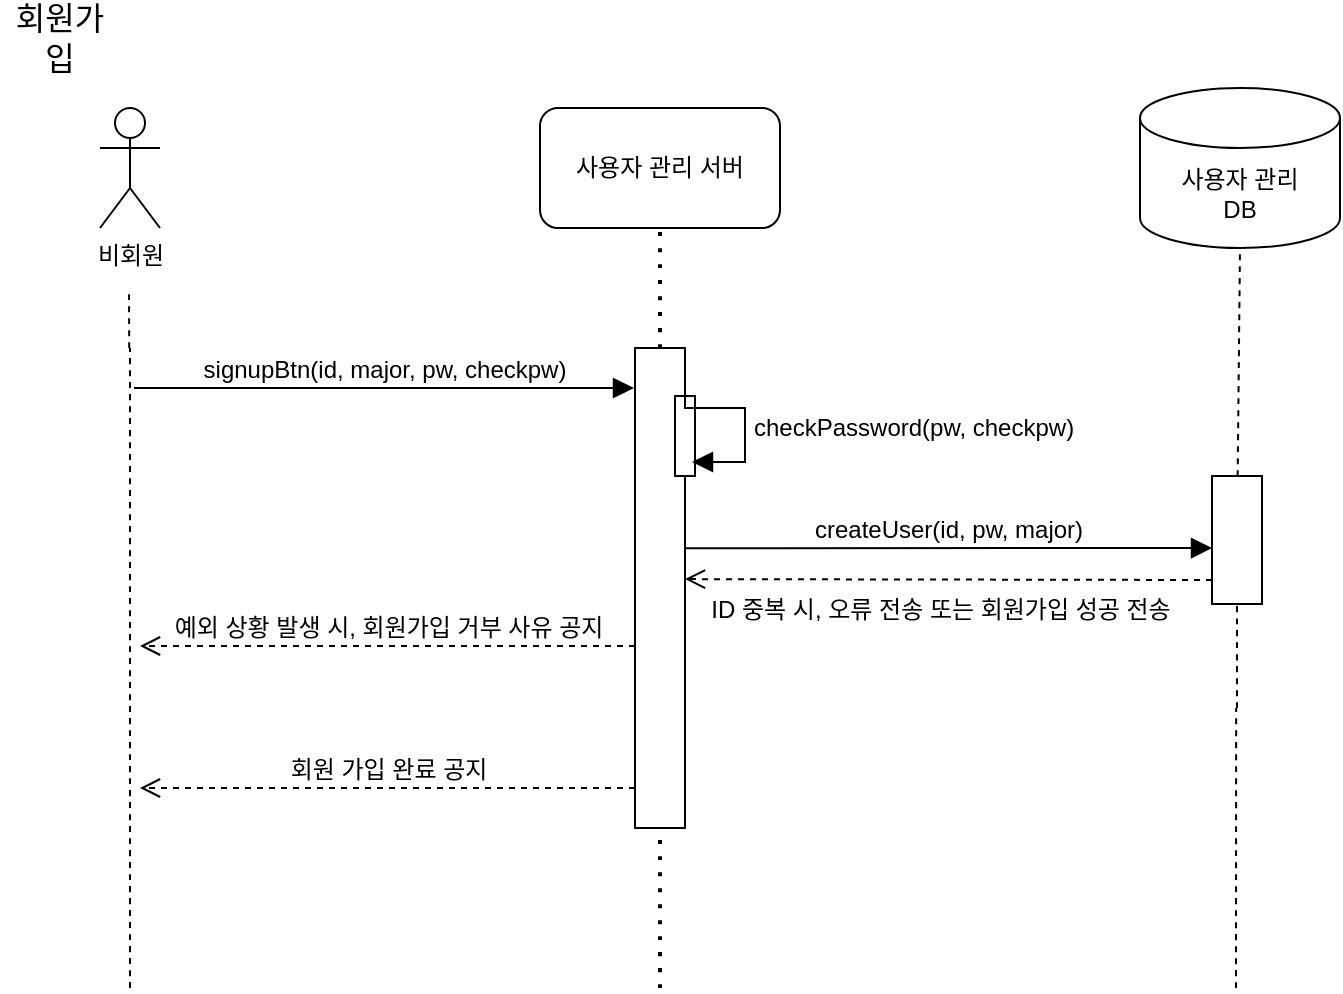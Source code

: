 <mxfile version="24.3.1" type="github" pages="7">
  <diagram name="회원가입" id="2YBvvXClWsGukQMizWep">
    <mxGraphModel dx="611" dy="781" grid="1" gridSize="10" guides="1" tooltips="1" connect="1" arrows="1" fold="1" page="1" pageScale="1" pageWidth="850" pageHeight="1100" math="0" shadow="0">
      <root>
        <mxCell id="0" />
        <mxCell id="1" parent="0" />
        <mxCell id="lmq6LwTFipSiw43jhtWt-1" value="비회원" style="shape=umlActor;verticalLabelPosition=bottom;verticalAlign=top;html=1;outlineConnect=0;" parent="1" vertex="1">
          <mxGeometry x="100" y="80" width="30" height="60" as="geometry" />
        </mxCell>
        <mxCell id="lmq6LwTFipSiw43jhtWt-6" value="" style="endArrow=none;dashed=1;html=1;rounded=0;fontSize=12;startSize=8;endSize=8;curved=1;" parent="1" edge="1">
          <mxGeometry width="50" height="50" relative="1" as="geometry">
            <mxPoint x="114.6" y="200" as="sourcePoint" />
            <mxPoint x="114.5" y="170" as="targetPoint" />
          </mxGeometry>
        </mxCell>
        <mxCell id="lmq6LwTFipSiw43jhtWt-7" value="회원가입" style="text;html=1;align=center;verticalAlign=middle;whiteSpace=wrap;rounded=0;fontSize=16;" parent="1" vertex="1">
          <mxGeometry x="50" y="30" width="60" height="30" as="geometry" />
        </mxCell>
        <mxCell id="lmq6LwTFipSiw43jhtWt-12" value="사용자 관리 서버" style="rounded=1;whiteSpace=wrap;html=1;" parent="1" vertex="1">
          <mxGeometry x="320" y="80" width="120" height="60" as="geometry" />
        </mxCell>
        <mxCell id="lmq6LwTFipSiw43jhtWt-13" value="사용자 관리&lt;div&gt;DB&lt;/div&gt;" style="shape=cylinder3;whiteSpace=wrap;html=1;boundedLbl=1;backgroundOutline=1;size=15;" parent="1" vertex="1">
          <mxGeometry x="620" y="70" width="100" height="80" as="geometry" />
        </mxCell>
        <mxCell id="lmq6LwTFipSiw43jhtWt-14" value="" style="endArrow=none;dashed=1;html=1;dashPattern=1 3;strokeWidth=2;rounded=0;fontSize=12;startSize=8;endSize=8;curved=1;entryX=0.5;entryY=1;entryDx=0;entryDy=0;" parent="1" target="lmq6LwTFipSiw43jhtWt-12" edge="1">
          <mxGeometry width="50" height="50" relative="1" as="geometry">
            <mxPoint x="380" y="520" as="sourcePoint" />
            <mxPoint x="360" y="330" as="targetPoint" />
          </mxGeometry>
        </mxCell>
        <mxCell id="lmq6LwTFipSiw43jhtWt-15" value="" style="endArrow=none;dashed=1;html=1;rounded=0;fontSize=12;startSize=8;endSize=8;curved=1;entryX=0.5;entryY=1;entryDx=0;entryDy=0;entryPerimeter=0;" parent="1" source="lmq6LwTFipSiw43jhtWt-20" target="lmq6LwTFipSiw43jhtWt-13" edge="1">
          <mxGeometry width="50" height="50" relative="1" as="geometry">
            <mxPoint x="670" y="730" as="sourcePoint" />
            <mxPoint x="400" y="410" as="targetPoint" />
          </mxGeometry>
        </mxCell>
        <mxCell id="lmq6LwTFipSiw43jhtWt-18" value="" style="rounded=0;whiteSpace=wrap;html=1;" parent="1" vertex="1">
          <mxGeometry x="367.5" y="200" width="25" height="240" as="geometry" />
        </mxCell>
        <mxCell id="lmq6LwTFipSiw43jhtWt-16" value="signupBtn(id, major, pw, checkpw)" style="html=1;verticalAlign=bottom;endArrow=block;curved=0;rounded=0;fontSize=12;startSize=8;endSize=8;" parent="1" edge="1">
          <mxGeometry width="80" relative="1" as="geometry">
            <mxPoint x="117" y="220" as="sourcePoint" />
            <mxPoint x="367" y="220" as="targetPoint" />
          </mxGeometry>
        </mxCell>
        <mxCell id="lmq6LwTFipSiw43jhtWt-19" value="createUser(id, pw, major)" style="html=1;verticalAlign=bottom;endArrow=block;curved=0;rounded=0;fontSize=12;startSize=8;endSize=8;entryX=0;entryY=0.25;entryDx=0;entryDy=0;exitX=1.013;exitY=0.134;exitDx=0;exitDy=0;exitPerimeter=0;" parent="1" edge="1">
          <mxGeometry x="-0.001" width="80" relative="1" as="geometry">
            <mxPoint x="392.825" y="300.16" as="sourcePoint" />
            <mxPoint x="656" y="300" as="targetPoint" />
            <mxPoint as="offset" />
          </mxGeometry>
        </mxCell>
        <mxCell id="lmq6LwTFipSiw43jhtWt-21" value="" style="endArrow=none;dashed=1;html=1;rounded=0;fontSize=12;startSize=8;endSize=8;curved=1;entryX=0.5;entryY=1;entryDx=0;entryDy=0;entryPerimeter=0;" parent="1" target="lmq6LwTFipSiw43jhtWt-20" edge="1">
          <mxGeometry width="50" height="50" relative="1" as="geometry">
            <mxPoint x="668.5" y="380.0" as="sourcePoint" />
            <mxPoint x="670" y="150" as="targetPoint" />
          </mxGeometry>
        </mxCell>
        <mxCell id="lmq6LwTFipSiw43jhtWt-20" value="" style="rounded=0;whiteSpace=wrap;html=1;" parent="1" vertex="1">
          <mxGeometry x="656" y="264" width="25" height="64" as="geometry" />
        </mxCell>
        <mxCell id="lmq6LwTFipSiw43jhtWt-24" value="" style="endArrow=none;dashed=1;html=1;rounded=0;fontSize=12;startSize=8;endSize=8;curved=1;entryX=0.5;entryY=1;entryDx=0;entryDy=0;entryPerimeter=0;" parent="1" edge="1">
          <mxGeometry width="50" height="50" relative="1" as="geometry">
            <mxPoint x="668" y="520" as="sourcePoint" />
            <mxPoint x="668.08" y="380.0" as="targetPoint" />
          </mxGeometry>
        </mxCell>
        <mxCell id="lmq6LwTFipSiw43jhtWt-25" value="" style="html=1;points=[[0,0,0,0,5],[0,1,0,0,-5],[1,0,0,0,5],[1,1,0,0,-5]];perimeter=orthogonalPerimeter;outlineConnect=0;targetShapes=umlLifeline;portConstraint=eastwest;newEdgeStyle={&quot;curved&quot;:0,&quot;rounded&quot;:0};" parent="1" vertex="1">
          <mxGeometry x="387.5" y="224" width="10" height="40" as="geometry" />
        </mxCell>
        <mxCell id="lmq6LwTFipSiw43jhtWt-26" value="checkPassword(pw, checkpw)" style="html=1;align=left;spacingLeft=2;endArrow=block;rounded=0;edgeStyle=orthogonalEdgeStyle;curved=0;rounded=0;fontSize=12;startSize=8;endSize=8;" parent="1" edge="1">
          <mxGeometry x="0.233" relative="1" as="geometry">
            <mxPoint x="392.5" y="200" as="sourcePoint" />
            <Array as="points">
              <mxPoint x="422.5" y="230" />
            </Array>
            <mxPoint x="396" y="257" as="targetPoint" />
            <mxPoint as="offset" />
          </mxGeometry>
        </mxCell>
        <mxCell id="qiXM5G81pv3pnYCw4iOo-2" value="" style="endArrow=none;dashed=1;html=1;rounded=0;fontSize=12;startSize=8;endSize=8;curved=1;" parent="1" edge="1">
          <mxGeometry width="50" height="50" relative="1" as="geometry">
            <mxPoint x="115" y="520" as="sourcePoint" />
            <mxPoint x="115" y="200" as="targetPoint" />
          </mxGeometry>
        </mxCell>
        <mxCell id="P7dCZciEq1uVInMriKRR-2" value="예외 상황 발생 시, 회원가입 거부 사유 공지" style="html=1;verticalAlign=bottom;endArrow=open;dashed=1;endSize=8;curved=0;rounded=0;fontSize=12;" parent="1" edge="1">
          <mxGeometry relative="1" as="geometry">
            <mxPoint x="367.5" y="349" as="sourcePoint" />
            <mxPoint x="120" y="349" as="targetPoint" />
          </mxGeometry>
        </mxCell>
        <mxCell id="P7dCZciEq1uVInMriKRR-4" value="회원 가입 완료 공지" style="html=1;verticalAlign=bottom;endArrow=open;dashed=1;endSize=8;curved=0;rounded=0;fontSize=12;" parent="1" edge="1">
          <mxGeometry relative="1" as="geometry">
            <mxPoint x="367.5" y="420" as="sourcePoint" />
            <mxPoint x="120" y="420" as="targetPoint" />
          </mxGeometry>
        </mxCell>
        <mxCell id="Pxl3BmEbOAun1elkkA1w-1" value="ID 중복 시, 오류 전송 또는 회원가입 성공 전송" style="html=1;verticalAlign=bottom;endArrow=open;dashed=1;endSize=8;curved=0;rounded=0;fontSize=12;exitX=0;exitY=0.5;exitDx=0;exitDy=0;" edge="1" parent="1">
          <mxGeometry x="0.032" y="24" relative="1" as="geometry">
            <mxPoint x="656" y="316" as="sourcePoint" />
            <mxPoint x="392.5" y="315.55" as="targetPoint" />
            <mxPoint as="offset" />
          </mxGeometry>
        </mxCell>
      </root>
    </mxGraphModel>
  </diagram>
  <diagram name="로그인" id="xfcTjQgRxjcba2ydF7YO">
    <mxGraphModel dx="672" dy="868" grid="1" gridSize="10" guides="1" tooltips="1" connect="1" arrows="1" fold="1" page="1" pageScale="1" pageWidth="850" pageHeight="1100" math="0" shadow="0">
      <root>
        <mxCell id="_w-2rEdW2O8Vtb92VAKG-0" />
        <mxCell id="_w-2rEdW2O8Vtb92VAKG-1" parent="_w-2rEdW2O8Vtb92VAKG-0" />
        <mxCell id="_w-2rEdW2O8Vtb92VAKG-2" value="회원" style="shape=umlActor;verticalLabelPosition=bottom;verticalAlign=top;html=1;outlineConnect=0;" vertex="1" parent="_w-2rEdW2O8Vtb92VAKG-1">
          <mxGeometry x="100" y="80" width="30" height="60" as="geometry" />
        </mxCell>
        <mxCell id="_w-2rEdW2O8Vtb92VAKG-4" value="로그인" style="text;html=1;align=center;verticalAlign=middle;whiteSpace=wrap;rounded=0;fontSize=16;" vertex="1" parent="_w-2rEdW2O8Vtb92VAKG-1">
          <mxGeometry x="50" y="30" width="60" height="30" as="geometry" />
        </mxCell>
        <mxCell id="_w-2rEdW2O8Vtb92VAKG-5" value="사용자 관리 서버" style="rounded=1;whiteSpace=wrap;html=1;" vertex="1" parent="_w-2rEdW2O8Vtb92VAKG-1">
          <mxGeometry x="320" y="80" width="120" height="60" as="geometry" />
        </mxCell>
        <mxCell id="_w-2rEdW2O8Vtb92VAKG-6" value="사용자 관리&lt;div&gt;DB&lt;/div&gt;" style="shape=cylinder3;whiteSpace=wrap;html=1;boundedLbl=1;backgroundOutline=1;size=15;" vertex="1" parent="_w-2rEdW2O8Vtb92VAKG-1">
          <mxGeometry x="620" y="70" width="100" height="80" as="geometry" />
        </mxCell>
        <mxCell id="_w-2rEdW2O8Vtb92VAKG-7" value="" style="endArrow=none;dashed=1;html=1;dashPattern=1 3;strokeWidth=2;rounded=0;fontSize=12;startSize=8;endSize=8;curved=1;entryX=0.5;entryY=1;entryDx=0;entryDy=0;" edge="1" parent="_w-2rEdW2O8Vtb92VAKG-1" target="_w-2rEdW2O8Vtb92VAKG-5">
          <mxGeometry width="50" height="50" relative="1" as="geometry">
            <mxPoint x="380" y="420" as="sourcePoint" />
            <mxPoint x="360" y="330" as="targetPoint" />
          </mxGeometry>
        </mxCell>
        <mxCell id="_w-2rEdW2O8Vtb92VAKG-8" value="" style="endArrow=none;dashed=1;html=1;rounded=0;fontSize=12;startSize=8;endSize=8;curved=1;entryX=0.5;entryY=1;entryDx=0;entryDy=0;entryPerimeter=0;" edge="1" parent="_w-2rEdW2O8Vtb92VAKG-1" source="_w-2rEdW2O8Vtb92VAKG-13" target="_w-2rEdW2O8Vtb92VAKG-6">
          <mxGeometry width="50" height="50" relative="1" as="geometry">
            <mxPoint x="670" y="730" as="sourcePoint" />
            <mxPoint x="400" y="410" as="targetPoint" />
          </mxGeometry>
        </mxCell>
        <mxCell id="_w-2rEdW2O8Vtb92VAKG-9" value="" style="rounded=0;whiteSpace=wrap;html=1;" vertex="1" parent="_w-2rEdW2O8Vtb92VAKG-1">
          <mxGeometry x="367.5" y="200" width="25" height="170" as="geometry" />
        </mxCell>
        <mxCell id="_w-2rEdW2O8Vtb92VAKG-10" value="로그인 정보 입력" style="html=1;verticalAlign=bottom;endArrow=block;curved=0;rounded=0;fontSize=12;startSize=8;endSize=8;" edge="1" parent="_w-2rEdW2O8Vtb92VAKG-1">
          <mxGeometry width="80" relative="1" as="geometry">
            <mxPoint x="120" y="220" as="sourcePoint" />
            <mxPoint x="370" y="220" as="targetPoint" />
            <mxPoint as="offset" />
          </mxGeometry>
        </mxCell>
        <mxCell id="_w-2rEdW2O8Vtb92VAKG-11" value="입력 정보가 DB에 존재하는 정보와 일치하는지 확인" style="html=1;verticalAlign=bottom;endArrow=block;curved=0;rounded=0;fontSize=12;startSize=8;endSize=8;entryX=0;entryY=0.5;entryDx=0;entryDy=0;" edge="1" parent="_w-2rEdW2O8Vtb92VAKG-1">
          <mxGeometry x="-0.001" width="80" relative="1" as="geometry">
            <mxPoint x="392.5" y="260" as="sourcePoint" />
            <mxPoint x="656" y="261" as="targetPoint" />
            <mxPoint as="offset" />
          </mxGeometry>
        </mxCell>
        <mxCell id="_w-2rEdW2O8Vtb92VAKG-12" value="" style="endArrow=none;dashed=1;html=1;rounded=0;fontSize=12;startSize=8;endSize=8;curved=1;entryX=0.5;entryY=1;entryDx=0;entryDy=0;entryPerimeter=0;" edge="1" parent="_w-2rEdW2O8Vtb92VAKG-1" target="_w-2rEdW2O8Vtb92VAKG-13">
          <mxGeometry width="50" height="50" relative="1" as="geometry">
            <mxPoint x="669" y="410" as="sourcePoint" />
            <mxPoint x="670" y="150" as="targetPoint" />
          </mxGeometry>
        </mxCell>
        <mxCell id="_w-2rEdW2O8Vtb92VAKG-13" value="" style="rounded=0;whiteSpace=wrap;html=1;" vertex="1" parent="_w-2rEdW2O8Vtb92VAKG-1">
          <mxGeometry x="656" y="240" width="25" height="30" as="geometry" />
        </mxCell>
        <mxCell id="_w-2rEdW2O8Vtb92VAKG-19" value="로그인 성공 시, 서비스 선택 화면으로 이동" style="html=1;verticalAlign=bottom;endArrow=block;curved=0;rounded=0;fontSize=12;startSize=8;endSize=8;exitX=-0.033;exitY=0.848;exitDx=0;exitDy=0;exitPerimeter=0;entryX=1;entryY=0.5;entryDx=0;entryDy=0;" edge="1" parent="_w-2rEdW2O8Vtb92VAKG-1">
          <mxGeometry width="80" relative="1" as="geometry">
            <mxPoint x="366.675" y="351.56" as="sourcePoint" />
            <mxPoint x="130" y="350" as="targetPoint" />
          </mxGeometry>
        </mxCell>
        <mxCell id="_w-2rEdW2O8Vtb92VAKG-20" value="예외 상황 발생 시, 로그인 거부 사유 공지" style="html=1;verticalAlign=bottom;endArrow=block;curved=0;rounded=0;fontSize=12;startSize=8;endSize=8;exitX=-0.033;exitY=0.848;exitDx=0;exitDy=0;exitPerimeter=0;" edge="1" parent="_w-2rEdW2O8Vtb92VAKG-1">
          <mxGeometry width="80" relative="1" as="geometry">
            <mxPoint x="367.5" y="310" as="sourcePoint" />
            <mxPoint x="130" y="310" as="targetPoint" />
          </mxGeometry>
        </mxCell>
        <mxCell id="_w-2rEdW2O8Vtb92VAKG-21" value="" style="endArrow=none;dashed=1;html=1;rounded=0;fontSize=12;startSize=8;endSize=8;curved=1;" edge="1" parent="_w-2rEdW2O8Vtb92VAKG-1">
          <mxGeometry width="50" height="50" relative="1" as="geometry">
            <mxPoint x="115" y="440" as="sourcePoint" />
            <mxPoint x="115" y="325" as="targetPoint" />
          </mxGeometry>
        </mxCell>
        <mxCell id="_w-2rEdW2O8Vtb92VAKG-26" value="" style="endArrow=none;dashed=1;html=1;rounded=0;fontSize=12;startSize=8;endSize=8;curved=1;" edge="1" parent="_w-2rEdW2O8Vtb92VAKG-1">
          <mxGeometry width="50" height="50" relative="1" as="geometry">
            <mxPoint x="115" y="295" as="sourcePoint" />
            <mxPoint x="115" y="170" as="targetPoint" />
          </mxGeometry>
        </mxCell>
        <mxCell id="_w-2rEdW2O8Vtb92VAKG-27" value="" style="rounded=0;whiteSpace=wrap;html=1;" vertex="1" parent="_w-2rEdW2O8Vtb92VAKG-1">
          <mxGeometry x="100" y="200" width="30" height="180" as="geometry" />
        </mxCell>
      </root>
    </mxGraphModel>
  </diagram>
  <diagram name="잔여 좌석 조회" id="xvWgONUb2aXQiGLllSk1">
    <mxGraphModel dx="816" dy="1054" grid="1" gridSize="10" guides="1" tooltips="1" connect="1" arrows="1" fold="1" page="1" pageScale="1" pageWidth="850" pageHeight="1100" math="0" shadow="0">
      <root>
        <mxCell id="2KBXHVVGUYB0KBsjJUZ5-0" />
        <mxCell id="2KBXHVVGUYB0KBsjJUZ5-1" parent="2KBXHVVGUYB0KBsjJUZ5-0" />
        <mxCell id="2KBXHVVGUYB0KBsjJUZ5-2" value="회원" style="shape=umlActor;verticalLabelPosition=bottom;verticalAlign=top;html=1;outlineConnect=0;" vertex="1" parent="2KBXHVVGUYB0KBsjJUZ5-1">
          <mxGeometry x="100" y="80" width="30" height="60" as="geometry" />
        </mxCell>
        <mxCell id="2KBXHVVGUYB0KBsjJUZ5-3" value="" style="endArrow=none;dashed=1;html=1;rounded=0;fontSize=12;startSize=8;endSize=8;curved=1;" edge="1" parent="2KBXHVVGUYB0KBsjJUZ5-1" source="2KBXHVVGUYB0KBsjJUZ5-27">
          <mxGeometry width="50" height="50" relative="1" as="geometry">
            <mxPoint x="114" y="720" as="sourcePoint" />
            <mxPoint x="114.5" y="170" as="targetPoint" />
          </mxGeometry>
        </mxCell>
        <mxCell id="2KBXHVVGUYB0KBsjJUZ5-4" value="잔여 좌석 조회" style="text;html=1;align=center;verticalAlign=middle;whiteSpace=wrap;rounded=0;fontSize=16;" vertex="1" parent="2KBXHVVGUYB0KBsjJUZ5-1">
          <mxGeometry x="50" y="30" width="170" height="30" as="geometry" />
        </mxCell>
        <mxCell id="2KBXHVVGUYB0KBsjJUZ5-5" value="좌석 관리 서버" style="rounded=1;whiteSpace=wrap;html=1;" vertex="1" parent="2KBXHVVGUYB0KBsjJUZ5-1">
          <mxGeometry x="320" y="80" width="120" height="60" as="geometry" />
        </mxCell>
        <mxCell id="2KBXHVVGUYB0KBsjJUZ5-6" value="좌석 관리&lt;div&gt;DB&lt;/div&gt;" style="shape=cylinder3;whiteSpace=wrap;html=1;boundedLbl=1;backgroundOutline=1;size=15;" vertex="1" parent="2KBXHVVGUYB0KBsjJUZ5-1">
          <mxGeometry x="620" y="70" width="100" height="80" as="geometry" />
        </mxCell>
        <mxCell id="2KBXHVVGUYB0KBsjJUZ5-7" value="" style="endArrow=none;dashed=1;html=1;dashPattern=1 3;strokeWidth=2;rounded=0;fontSize=12;startSize=8;endSize=8;curved=1;entryX=0.5;entryY=1;entryDx=0;entryDy=0;" edge="1" parent="2KBXHVVGUYB0KBsjJUZ5-1" target="2KBXHVVGUYB0KBsjJUZ5-5">
          <mxGeometry width="50" height="50" relative="1" as="geometry">
            <mxPoint x="380" y="390" as="sourcePoint" />
            <mxPoint x="360" y="330" as="targetPoint" />
          </mxGeometry>
        </mxCell>
        <mxCell id="2KBXHVVGUYB0KBsjJUZ5-8" value="" style="endArrow=none;dashed=1;html=1;rounded=0;fontSize=12;startSize=8;endSize=8;curved=1;entryX=0.5;entryY=1;entryDx=0;entryDy=0;entryPerimeter=0;" edge="1" parent="2KBXHVVGUYB0KBsjJUZ5-1" source="2KBXHVVGUYB0KBsjJUZ5-13" target="2KBXHVVGUYB0KBsjJUZ5-6">
          <mxGeometry width="50" height="50" relative="1" as="geometry">
            <mxPoint x="670" y="730" as="sourcePoint" />
            <mxPoint x="400" y="410" as="targetPoint" />
          </mxGeometry>
        </mxCell>
        <mxCell id="2KBXHVVGUYB0KBsjJUZ5-9" value="" style="rounded=0;whiteSpace=wrap;html=1;" vertex="1" parent="2KBXHVVGUYB0KBsjJUZ5-1">
          <mxGeometry x="367.5" y="200" width="25" height="170" as="geometry" />
        </mxCell>
        <mxCell id="2KBXHVVGUYB0KBsjJUZ5-10" value="잔여 좌석 조회 서비스 버튼 클릭" style="html=1;verticalAlign=bottom;endArrow=block;curved=0;rounded=0;fontSize=12;startSize=8;endSize=8;" edge="1" parent="2KBXHVVGUYB0KBsjJUZ5-1">
          <mxGeometry width="80" relative="1" as="geometry">
            <mxPoint x="120" y="220" as="sourcePoint" />
            <mxPoint x="370" y="220" as="targetPoint" />
          </mxGeometry>
        </mxCell>
        <mxCell id="2KBXHVVGUYB0KBsjJUZ5-12" value="" style="endArrow=none;dashed=1;html=1;rounded=0;fontSize=12;startSize=8;endSize=8;curved=1;entryX=0.5;entryY=1;entryDx=0;entryDy=0;entryPerimeter=0;" edge="1" parent="2KBXHVVGUYB0KBsjJUZ5-1" target="2KBXHVVGUYB0KBsjJUZ5-13">
          <mxGeometry width="50" height="50" relative="1" as="geometry">
            <mxPoint x="668.5" y="380" as="sourcePoint" />
            <mxPoint x="670" y="150" as="targetPoint" />
          </mxGeometry>
        </mxCell>
        <mxCell id="2KBXHVVGUYB0KBsjJUZ5-13" value="" style="rounded=0;whiteSpace=wrap;html=1;" vertex="1" parent="2KBXHVVGUYB0KBsjJUZ5-1">
          <mxGeometry x="656" y="320" width="25" height="30" as="geometry" />
        </mxCell>
        <mxCell id="2KBXHVVGUYB0KBsjJUZ5-14" value="선택된 스터디룸의 좌석 현황 및 배치표 불러오기" style="html=1;verticalAlign=bottom;endArrow=block;curved=0;rounded=0;fontSize=12;startSize=8;endSize=8;entryX=0;entryY=0.5;entryDx=0;entryDy=0;" edge="1" parent="2KBXHVVGUYB0KBsjJUZ5-1">
          <mxGeometry x="-0.001" width="80" relative="1" as="geometry">
            <mxPoint x="392.5" y="330" as="sourcePoint" />
            <mxPoint x="656" y="331" as="targetPoint" />
            <mxPoint as="offset" />
          </mxGeometry>
        </mxCell>
        <mxCell id="2KBXHVVGUYB0KBsjJUZ5-20" value="스터디룸 선택 드롭다운 메뉴바 제공" style="html=1;verticalAlign=bottom;endArrow=block;curved=0;rounded=0;fontSize=12;startSize=8;endSize=8;exitX=-0.033;exitY=0.848;exitDx=0;exitDy=0;exitPerimeter=0;" edge="1" parent="2KBXHVVGUYB0KBsjJUZ5-1">
          <mxGeometry width="80" relative="1" as="geometry">
            <mxPoint x="367.5" y="270" as="sourcePoint" />
            <mxPoint x="130" y="270" as="targetPoint" />
          </mxGeometry>
        </mxCell>
        <mxCell id="2KBXHVVGUYB0KBsjJUZ5-21" value="" style="endArrow=none;dashed=1;html=1;rounded=0;fontSize=12;startSize=8;endSize=8;curved=1;entryX=0.5;entryY=1;entryDx=0;entryDy=0;" edge="1" parent="2KBXHVVGUYB0KBsjJUZ5-1" target="2KBXHVVGUYB0KBsjJUZ5-27">
          <mxGeometry width="50" height="50" relative="1" as="geometry">
            <mxPoint x="115" y="410" as="sourcePoint" />
            <mxPoint x="115" y="325" as="targetPoint" />
          </mxGeometry>
        </mxCell>
        <mxCell id="2KBXHVVGUYB0KBsjJUZ5-25" value="스터디룸 선택" style="html=1;verticalAlign=bottom;endArrow=block;curved=0;rounded=0;fontSize=12;startSize=8;endSize=8;" edge="1" parent="2KBXHVVGUYB0KBsjJUZ5-1">
          <mxGeometry width="80" relative="1" as="geometry">
            <mxPoint x="117.5" y="306" as="sourcePoint" />
            <mxPoint x="367.5" y="306" as="targetPoint" />
          </mxGeometry>
        </mxCell>
        <mxCell id="2KBXHVVGUYB0KBsjJUZ5-26" value="" style="endArrow=none;dashed=1;html=1;rounded=0;fontSize=12;startSize=8;endSize=8;curved=1;" edge="1" parent="2KBXHVVGUYB0KBsjJUZ5-1" target="2KBXHVVGUYB0KBsjJUZ5-27">
          <mxGeometry width="50" height="50" relative="1" as="geometry">
            <mxPoint x="115" y="295" as="sourcePoint" />
            <mxPoint x="114.5" y="170" as="targetPoint" />
          </mxGeometry>
        </mxCell>
        <mxCell id="2KBXHVVGUYB0KBsjJUZ5-27" value="" style="rounded=0;whiteSpace=wrap;html=1;" vertex="1" parent="2KBXHVVGUYB0KBsjJUZ5-1">
          <mxGeometry x="100" y="200" width="30" height="170" as="geometry" />
        </mxCell>
        <mxCell id="tzjLOuYyqHVfePyshGat-2" value="선택한 스터디룸 좌석표 제공" style="html=1;verticalAlign=bottom;endArrow=block;curved=0;rounded=0;fontSize=12;startSize=8;endSize=8;exitX=-0.033;exitY=0.848;exitDx=0;exitDy=0;exitPerimeter=0;" edge="1" parent="2KBXHVVGUYB0KBsjJUZ5-1">
          <mxGeometry width="80" relative="1" as="geometry">
            <mxPoint x="367.5" y="350" as="sourcePoint" />
            <mxPoint x="130" y="350" as="targetPoint" />
          </mxGeometry>
        </mxCell>
      </root>
    </mxGraphModel>
  </diagram>
  <diagram name="좌석 배정 신청" id="WIGZHKo7qlWPfyPU66E1">
    <mxGraphModel dx="849" dy="1094" grid="1" gridSize="10" guides="1" tooltips="1" connect="1" arrows="1" fold="1" page="1" pageScale="1" pageWidth="850" pageHeight="1100" math="0" shadow="0">
      <root>
        <mxCell id="PpwfPjqyfCliycpSLVlc-0" />
        <mxCell id="PpwfPjqyfCliycpSLVlc-1" parent="PpwfPjqyfCliycpSLVlc-0" />
        <mxCell id="4zJOaKiFR_U7AnjllImi-12" value="" style="endArrow=none;dashed=1;html=1;rounded=0;fontSize=12;startSize=8;endSize=8;curved=1;entryX=0.5;entryY=1;entryDx=0;entryDy=0;entryPerimeter=0;" edge="1" parent="PpwfPjqyfCliycpSLVlc-1">
          <mxGeometry width="50" height="50" relative="1" as="geometry">
            <mxPoint x="379" y="760" as="sourcePoint" />
            <mxPoint x="379.25" y="530" as="targetPoint" />
          </mxGeometry>
        </mxCell>
        <mxCell id="PpwfPjqyfCliycpSLVlc-2" value="회원" style="shape=umlActor;verticalLabelPosition=bottom;verticalAlign=top;html=1;outlineConnect=0;" vertex="1" parent="PpwfPjqyfCliycpSLVlc-1">
          <mxGeometry x="100" y="80" width="30" height="60" as="geometry" />
        </mxCell>
        <mxCell id="PpwfPjqyfCliycpSLVlc-3" value="" style="endArrow=none;dashed=1;html=1;rounded=0;fontSize=12;startSize=8;endSize=8;curved=1;" edge="1" parent="PpwfPjqyfCliycpSLVlc-1" source="PpwfPjqyfCliycpSLVlc-18">
          <mxGeometry width="50" height="50" relative="1" as="geometry">
            <mxPoint x="114" y="720" as="sourcePoint" />
            <mxPoint x="114.5" y="170" as="targetPoint" />
          </mxGeometry>
        </mxCell>
        <mxCell id="PpwfPjqyfCliycpSLVlc-4" value="좌석 배정 신청" style="text;html=1;align=center;verticalAlign=middle;whiteSpace=wrap;rounded=0;fontSize=16;" vertex="1" parent="PpwfPjqyfCliycpSLVlc-1">
          <mxGeometry x="50" y="30" width="170" height="30" as="geometry" />
        </mxCell>
        <mxCell id="PpwfPjqyfCliycpSLVlc-5" value="좌석 관리 서버" style="rounded=1;whiteSpace=wrap;html=1;" vertex="1" parent="PpwfPjqyfCliycpSLVlc-1">
          <mxGeometry x="320" y="80" width="120" height="60" as="geometry" />
        </mxCell>
        <mxCell id="PpwfPjqyfCliycpSLVlc-6" value="좌석 관리&lt;div&gt;DB&lt;/div&gt;" style="shape=cylinder3;whiteSpace=wrap;html=1;boundedLbl=1;backgroundOutline=1;size=15;" vertex="1" parent="PpwfPjqyfCliycpSLVlc-1">
          <mxGeometry x="530" y="70" width="100" height="80" as="geometry" />
        </mxCell>
        <mxCell id="PpwfPjqyfCliycpSLVlc-7" value="" style="endArrow=none;dashed=1;html=1;dashPattern=1 3;strokeWidth=2;rounded=0;fontSize=12;startSize=8;endSize=8;curved=1;entryX=0.5;entryY=1;entryDx=0;entryDy=0;" edge="1" parent="PpwfPjqyfCliycpSLVlc-1" target="PpwfPjqyfCliycpSLVlc-5">
          <mxGeometry width="50" height="50" relative="1" as="geometry">
            <mxPoint x="380" y="390" as="sourcePoint" />
            <mxPoint x="360" y="330" as="targetPoint" />
          </mxGeometry>
        </mxCell>
        <mxCell id="PpwfPjqyfCliycpSLVlc-8" value="" style="endArrow=none;dashed=1;html=1;rounded=0;fontSize=12;startSize=8;endSize=8;curved=1;entryX=0.5;entryY=1;entryDx=0;entryDy=0;entryPerimeter=0;" edge="1" parent="PpwfPjqyfCliycpSLVlc-1" source="4zJOaKiFR_U7AnjllImi-1" target="PpwfPjqyfCliycpSLVlc-6">
          <mxGeometry width="50" height="50" relative="1" as="geometry">
            <mxPoint x="580" y="730" as="sourcePoint" />
            <mxPoint x="310" y="410" as="targetPoint" />
          </mxGeometry>
        </mxCell>
        <mxCell id="PpwfPjqyfCliycpSLVlc-9" value="" style="rounded=0;whiteSpace=wrap;html=1;" vertex="1" parent="PpwfPjqyfCliycpSLVlc-1">
          <mxGeometry x="367.5" y="200" width="25" height="440" as="geometry" />
        </mxCell>
        <mxCell id="PpwfPjqyfCliycpSLVlc-10" value="좌석 배치표에서 좌석 클릭" style="html=1;verticalAlign=bottom;endArrow=block;curved=0;rounded=0;fontSize=12;startSize=8;endSize=8;" edge="1" parent="PpwfPjqyfCliycpSLVlc-1">
          <mxGeometry width="80" relative="1" as="geometry">
            <mxPoint x="120" y="220" as="sourcePoint" />
            <mxPoint x="370" y="220" as="targetPoint" />
          </mxGeometry>
        </mxCell>
        <mxCell id="PpwfPjqyfCliycpSLVlc-11" value="" style="endArrow=none;dashed=1;html=1;rounded=0;fontSize=12;startSize=8;endSize=8;curved=1;entryX=0.5;entryY=1;entryDx=0;entryDy=0;entryPerimeter=0;" edge="1" parent="PpwfPjqyfCliycpSLVlc-1" target="PpwfPjqyfCliycpSLVlc-12" source="4zJOaKiFR_U7AnjllImi-18">
          <mxGeometry width="50" height="50" relative="1" as="geometry">
            <mxPoint x="579" y="680" as="sourcePoint" />
            <mxPoint x="580" y="150" as="targetPoint" />
          </mxGeometry>
        </mxCell>
        <mxCell id="PpwfPjqyfCliycpSLVlc-12" value="" style="rounded=0;whiteSpace=wrap;html=1;" vertex="1" parent="PpwfPjqyfCliycpSLVlc-1">
          <mxGeometry x="566" y="310" width="25" height="60" as="geometry" />
        </mxCell>
        <mxCell id="PpwfPjqyfCliycpSLVlc-13" value="해당 좌석이 대여가 가능한지 확인" style="html=1;verticalAlign=bottom;endArrow=block;curved=0;rounded=0;fontSize=12;startSize=8;endSize=8;" edge="1" parent="PpwfPjqyfCliycpSLVlc-1">
          <mxGeometry x="0.002" width="80" relative="1" as="geometry">
            <mxPoint x="393.5" y="330" as="sourcePoint" />
            <mxPoint x="560" y="330" as="targetPoint" />
            <mxPoint as="offset" />
          </mxGeometry>
        </mxCell>
        <mxCell id="PpwfPjqyfCliycpSLVlc-14" value="해당 좌석에 대한 정보 제공 및 대여 여부 질문" style="html=1;verticalAlign=bottom;endArrow=block;curved=0;rounded=0;fontSize=12;startSize=8;endSize=8;exitX=-0.033;exitY=0.848;exitDx=0;exitDy=0;exitPerimeter=0;" edge="1" parent="PpwfPjqyfCliycpSLVlc-1">
          <mxGeometry width="80" relative="1" as="geometry">
            <mxPoint x="367.5" y="270" as="sourcePoint" />
            <mxPoint x="130" y="270" as="targetPoint" />
          </mxGeometry>
        </mxCell>
        <mxCell id="PpwfPjqyfCliycpSLVlc-15" value="" style="endArrow=none;dashed=1;html=1;rounded=0;fontSize=12;startSize=8;endSize=8;curved=1;entryX=0.5;entryY=1;entryDx=0;entryDy=0;" edge="1" parent="PpwfPjqyfCliycpSLVlc-1" target="PpwfPjqyfCliycpSLVlc-18">
          <mxGeometry width="50" height="50" relative="1" as="geometry">
            <mxPoint x="115" y="730" as="sourcePoint" />
            <mxPoint x="115" y="325" as="targetPoint" />
          </mxGeometry>
        </mxCell>
        <mxCell id="PpwfPjqyfCliycpSLVlc-16" value="대여하기 클릭" style="html=1;verticalAlign=bottom;endArrow=block;curved=0;rounded=0;fontSize=12;startSize=8;endSize=8;" edge="1" parent="PpwfPjqyfCliycpSLVlc-1">
          <mxGeometry width="80" relative="1" as="geometry">
            <mxPoint x="117.5" y="306" as="sourcePoint" />
            <mxPoint x="367.5" y="306" as="targetPoint" />
          </mxGeometry>
        </mxCell>
        <mxCell id="PpwfPjqyfCliycpSLVlc-17" value="" style="endArrow=none;dashed=1;html=1;rounded=0;fontSize=12;startSize=8;endSize=8;curved=1;" edge="1" parent="PpwfPjqyfCliycpSLVlc-1" target="PpwfPjqyfCliycpSLVlc-18">
          <mxGeometry width="50" height="50" relative="1" as="geometry">
            <mxPoint x="115" y="295" as="sourcePoint" />
            <mxPoint x="114.5" y="170" as="targetPoint" />
          </mxGeometry>
        </mxCell>
        <mxCell id="PpwfPjqyfCliycpSLVlc-18" value="" style="rounded=0;whiteSpace=wrap;html=1;" vertex="1" parent="PpwfPjqyfCliycpSLVlc-1">
          <mxGeometry x="100" y="200" width="30" height="440" as="geometry" />
        </mxCell>
        <mxCell id="PpwfPjqyfCliycpSLVlc-19" value="이미 사용 중인 좌석일 경우, 대여 불가 공지" style="html=1;verticalAlign=bottom;endArrow=block;curved=0;rounded=0;fontSize=12;startSize=8;endSize=8;exitX=-0.06;exitY=0.384;exitDx=0;exitDy=0;exitPerimeter=0;entryX=1.067;entryY=0.389;entryDx=0;entryDy=0;entryPerimeter=0;" edge="1" parent="PpwfPjqyfCliycpSLVlc-1" source="PpwfPjqyfCliycpSLVlc-9" target="PpwfPjqyfCliycpSLVlc-18">
          <mxGeometry x="-0.021" y="1" width="80" relative="1" as="geometry">
            <mxPoint x="367.5" y="350" as="sourcePoint" />
            <mxPoint x="140" y="346" as="targetPoint" />
            <mxPoint as="offset" />
          </mxGeometry>
        </mxCell>
        <mxCell id="4zJOaKiFR_U7AnjllImi-0" value="해당 좌석에 대한 정보 조회" style="html=1;verticalAlign=bottom;endArrow=block;curved=0;rounded=0;fontSize=12;startSize=8;endSize=8;" edge="1" parent="PpwfPjqyfCliycpSLVlc-1">
          <mxGeometry x="0.0" width="80" relative="1" as="geometry">
            <mxPoint x="392.5" y="240" as="sourcePoint" />
            <mxPoint x="560" y="241" as="targetPoint" />
            <mxPoint as="offset" />
          </mxGeometry>
        </mxCell>
        <mxCell id="4zJOaKiFR_U7AnjllImi-2" value="" style="endArrow=none;dashed=1;html=1;rounded=0;fontSize=12;startSize=8;endSize=8;curved=1;entryX=0.5;entryY=1;entryDx=0;entryDy=0;entryPerimeter=0;" edge="1" parent="PpwfPjqyfCliycpSLVlc-1" source="PpwfPjqyfCliycpSLVlc-12" target="4zJOaKiFR_U7AnjllImi-1">
          <mxGeometry width="50" height="50" relative="1" as="geometry">
            <mxPoint x="579" y="320" as="sourcePoint" />
            <mxPoint x="580" y="150" as="targetPoint" />
          </mxGeometry>
        </mxCell>
        <mxCell id="4zJOaKiFR_U7AnjllImi-1" value="" style="rounded=0;whiteSpace=wrap;html=1;" vertex="1" parent="PpwfPjqyfCliycpSLVlc-1">
          <mxGeometry x="566" y="230" width="25" height="30" as="geometry" />
        </mxCell>
        <mxCell id="4zJOaKiFR_U7AnjllImi-3" value="사용자 관리&lt;div&gt;DB&lt;/div&gt;" style="shape=cylinder3;whiteSpace=wrap;html=1;boundedLbl=1;backgroundOutline=1;size=15;" vertex="1" parent="PpwfPjqyfCliycpSLVlc-1">
          <mxGeometry x="690" y="70" width="100" height="80" as="geometry" />
        </mxCell>
        <mxCell id="4zJOaKiFR_U7AnjllImi-4" value="" style="endArrow=none;dashed=1;html=1;rounded=0;fontSize=12;startSize=8;endSize=8;curved=1;entryX=0.5;entryY=1;entryDx=0;entryDy=0;entryPerimeter=0;" edge="1" parent="PpwfPjqyfCliycpSLVlc-1" target="4zJOaKiFR_U7AnjllImi-3">
          <mxGeometry width="50" height="50" relative="1" as="geometry">
            <mxPoint x="740" y="730" as="sourcePoint" />
            <mxPoint x="470" y="410" as="targetPoint" />
          </mxGeometry>
        </mxCell>
        <mxCell id="4zJOaKiFR_U7AnjllImi-5" value="" style="endArrow=none;dashed=1;html=1;rounded=0;fontSize=12;startSize=8;endSize=8;curved=1;entryX=0.5;entryY=1;entryDx=0;entryDy=0;entryPerimeter=0;" edge="1" parent="PpwfPjqyfCliycpSLVlc-1" target="4zJOaKiFR_U7AnjllImi-6">
          <mxGeometry width="50" height="50" relative="1" as="geometry">
            <mxPoint x="738.5" y="380" as="sourcePoint" />
            <mxPoint x="740" y="150" as="targetPoint" />
          </mxGeometry>
        </mxCell>
        <mxCell id="4zJOaKiFR_U7AnjllImi-6" value="" style="rounded=0;whiteSpace=wrap;html=1;" vertex="1" parent="PpwfPjqyfCliycpSLVlc-1">
          <mxGeometry x="727.5" y="380" width="25" height="30" as="geometry" />
        </mxCell>
        <mxCell id="4zJOaKiFR_U7AnjllImi-9" value="회원의 학부 정보 조회 &amp;nbsp;" style="html=1;verticalAlign=bottom;endArrow=block;curved=0;rounded=0;fontSize=12;startSize=8;endSize=8;entryX=0;entryY=0.5;entryDx=0;entryDy=0;" edge="1" parent="PpwfPjqyfCliycpSLVlc-1" target="4zJOaKiFR_U7AnjllImi-6">
          <mxGeometry x="0.002" width="80" relative="1" as="geometry">
            <mxPoint x="392.5" y="394.5" as="sourcePoint" />
            <mxPoint x="564" y="395.5" as="targetPoint" />
            <mxPoint as="offset" />
          </mxGeometry>
        </mxCell>
        <mxCell id="4zJOaKiFR_U7AnjllImi-10" value="해당 좌석의 가능 학부 정보 조회" style="html=1;verticalAlign=bottom;endArrow=block;curved=0;rounded=0;fontSize=12;startSize=8;endSize=8;entryX=-0.055;entryY=0.363;entryDx=0;entryDy=0;entryPerimeter=0;" edge="1" parent="PpwfPjqyfCliycpSLVlc-1">
          <mxGeometry x="0.002" width="80" relative="1" as="geometry">
            <mxPoint x="394.5" y="360" as="sourcePoint" />
            <mxPoint x="566" y="361" as="targetPoint" />
            <mxPoint as="offset" />
          </mxGeometry>
        </mxCell>
        <mxCell id="4zJOaKiFR_U7AnjllImi-13" value="" style="html=1;points=[[0,0,0,0,5],[0,1,0,0,-5],[1,0,0,0,5],[1,1,0,0,-5]];perimeter=orthogonalPerimeter;outlineConnect=0;targetShapes=umlLifeline;portConstraint=eastwest;newEdgeStyle={&quot;curved&quot;:0,&quot;rounded&quot;:0};" vertex="1" parent="PpwfPjqyfCliycpSLVlc-1">
          <mxGeometry x="392.5" y="450" width="10" height="40" as="geometry" />
        </mxCell>
        <mxCell id="4zJOaKiFR_U7AnjllImi-14" value="회원 학부 정보와 좌석의 가능 학부 정보가 일치하는지 확인" style="html=1;align=left;spacingLeft=2;endArrow=block;rounded=0;edgeStyle=orthogonalEdgeStyle;curved=0;rounded=0;fontSize=12;startSize=8;endSize=8;" edge="1" target="4zJOaKiFR_U7AnjllImi-13" parent="PpwfPjqyfCliycpSLVlc-1">
          <mxGeometry x="0.012" relative="1" as="geometry">
            <mxPoint x="395" y="437" as="sourcePoint" />
            <Array as="points">
              <mxPoint x="425" y="437" />
              <mxPoint x="425" y="470" />
            </Array>
            <mxPoint as="offset" />
          </mxGeometry>
        </mxCell>
        <mxCell id="4zJOaKiFR_U7AnjllImi-16" value="일치하지 않을 경우, 대여 불가 공지&lt;div&gt;일치할 경우, 좌석 대여 성공 공지&lt;/div&gt;" style="html=1;verticalAlign=bottom;endArrow=block;curved=0;rounded=0;fontSize=12;startSize=8;endSize=8;exitX=-0.1;exitY=0.926;exitDx=0;exitDy=0;exitPerimeter=0;entryX=1.056;entryY=0.928;entryDx=0;entryDy=0;entryPerimeter=0;" edge="1" parent="PpwfPjqyfCliycpSLVlc-1" source="PpwfPjqyfCliycpSLVlc-9" target="PpwfPjqyfCliycpSLVlc-18">
          <mxGeometry x="-0.021" y="1" width="80" relative="1" as="geometry">
            <mxPoint x="370" y="530" as="sourcePoint" />
            <mxPoint x="134" y="550" as="targetPoint" />
            <mxPoint as="offset" />
          </mxGeometry>
        </mxCell>
        <mxCell id="4zJOaKiFR_U7AnjllImi-19" value="" style="endArrow=none;dashed=1;html=1;rounded=0;fontSize=12;startSize=8;endSize=8;curved=1;entryX=0.5;entryY=1;entryDx=0;entryDy=0;entryPerimeter=0;" edge="1" parent="PpwfPjqyfCliycpSLVlc-1" target="4zJOaKiFR_U7AnjllImi-18">
          <mxGeometry width="50" height="50" relative="1" as="geometry">
            <mxPoint x="579" y="750" as="sourcePoint" />
            <mxPoint x="579" y="370" as="targetPoint" />
          </mxGeometry>
        </mxCell>
        <mxCell id="4zJOaKiFR_U7AnjllImi-18" value="" style="rounded=0;whiteSpace=wrap;html=1;" vertex="1" parent="PpwfPjqyfCliycpSLVlc-1">
          <mxGeometry x="566" y="520" width="25" height="30" as="geometry" />
        </mxCell>
        <mxCell id="4zJOaKiFR_U7AnjllImi-20" value="일치할 경우,&lt;div&gt;해당 좌석 상태 대여 중으로 업데이트&lt;/div&gt;" style="html=1;verticalAlign=bottom;endArrow=block;curved=0;rounded=0;fontSize=12;startSize=8;endSize=8;entryX=-0.055;entryY=0.363;entryDx=0;entryDy=0;entryPerimeter=0;" edge="1" parent="PpwfPjqyfCliycpSLVlc-1">
          <mxGeometry x="0.002" width="80" relative="1" as="geometry">
            <mxPoint x="394.5" y="534.5" as="sourcePoint" />
            <mxPoint x="566" y="535.5" as="targetPoint" />
            <mxPoint as="offset" />
          </mxGeometry>
        </mxCell>
        <mxCell id="zuwIt1YXjz1c-ViQoDfs-0" value="일치할 경우,&lt;div&gt;해당 회원의 상태를 이용 중으로 업데이트&lt;/div&gt;" style="html=1;verticalAlign=bottom;endArrow=block;curved=0;rounded=0;fontSize=12;startSize=8;endSize=8;entryX=0;entryY=0.75;entryDx=0;entryDy=0;" edge="1" parent="PpwfPjqyfCliycpSLVlc-1" target="zuwIt1YXjz1c-ViQoDfs-1">
          <mxGeometry x="0.002" width="80" relative="1" as="geometry">
            <mxPoint x="394.5" y="590" as="sourcePoint" />
            <mxPoint x="690" y="590" as="targetPoint" />
            <mxPoint as="offset" />
          </mxGeometry>
        </mxCell>
        <mxCell id="zuwIt1YXjz1c-ViQoDfs-1" value="" style="rounded=0;whiteSpace=wrap;html=1;" vertex="1" parent="PpwfPjqyfCliycpSLVlc-1">
          <mxGeometry x="730" y="570" width="25" height="30" as="geometry" />
        </mxCell>
      </root>
    </mxGraphModel>
  </diagram>
  <diagram name="배정 좌석 확인" id="Ps8qZK3bL49_wSJUb_Qv">
    <mxGraphModel dx="672" dy="868" grid="1" gridSize="10" guides="1" tooltips="1" connect="1" arrows="1" fold="1" page="1" pageScale="1" pageWidth="850" pageHeight="1100" math="0" shadow="0">
      <root>
        <mxCell id="nsABx-BomZK_lhBhXkGz-0" />
        <mxCell id="nsABx-BomZK_lhBhXkGz-1" parent="nsABx-BomZK_lhBhXkGz-0" />
        <mxCell id="nsABx-BomZK_lhBhXkGz-3" value="회원" style="shape=umlActor;verticalLabelPosition=bottom;verticalAlign=top;html=1;outlineConnect=0;" vertex="1" parent="nsABx-BomZK_lhBhXkGz-1">
          <mxGeometry x="100" y="80" width="30" height="60" as="geometry" />
        </mxCell>
        <mxCell id="nsABx-BomZK_lhBhXkGz-4" value="" style="endArrow=none;dashed=1;html=1;rounded=0;fontSize=12;startSize=8;endSize=8;curved=1;" edge="1" parent="nsABx-BomZK_lhBhXkGz-1" source="nsABx-BomZK_lhBhXkGz-19">
          <mxGeometry width="50" height="50" relative="1" as="geometry">
            <mxPoint x="114" y="720" as="sourcePoint" />
            <mxPoint x="114.5" y="170" as="targetPoint" />
          </mxGeometry>
        </mxCell>
        <mxCell id="nsABx-BomZK_lhBhXkGz-5" value="배정 좌석 확인" style="text;html=1;align=center;verticalAlign=middle;whiteSpace=wrap;rounded=0;fontSize=16;" vertex="1" parent="nsABx-BomZK_lhBhXkGz-1">
          <mxGeometry x="50" y="30" width="170" height="30" as="geometry" />
        </mxCell>
        <mxCell id="nsABx-BomZK_lhBhXkGz-6" value="좌석 관리 서버" style="rounded=1;whiteSpace=wrap;html=1;" vertex="1" parent="nsABx-BomZK_lhBhXkGz-1">
          <mxGeometry x="320" y="80" width="120" height="60" as="geometry" />
        </mxCell>
        <mxCell id="nsABx-BomZK_lhBhXkGz-7" value="좌석 관리&lt;div&gt;DB&lt;/div&gt;" style="shape=cylinder3;whiteSpace=wrap;html=1;boundedLbl=1;backgroundOutline=1;size=15;" vertex="1" parent="nsABx-BomZK_lhBhXkGz-1">
          <mxGeometry x="530" y="70" width="100" height="80" as="geometry" />
        </mxCell>
        <mxCell id="nsABx-BomZK_lhBhXkGz-8" value="" style="endArrow=none;dashed=1;html=1;dashPattern=1 3;strokeWidth=2;rounded=0;fontSize=12;startSize=8;endSize=8;curved=1;entryX=0.5;entryY=1;entryDx=0;entryDy=0;" edge="1" parent="nsABx-BomZK_lhBhXkGz-1" target="nsABx-BomZK_lhBhXkGz-6">
          <mxGeometry width="50" height="50" relative="1" as="geometry">
            <mxPoint x="380" y="390" as="sourcePoint" />
            <mxPoint x="360" y="330" as="targetPoint" />
          </mxGeometry>
        </mxCell>
        <mxCell id="nsABx-BomZK_lhBhXkGz-9" value="" style="endArrow=none;dashed=1;html=1;rounded=0;fontSize=12;startSize=8;endSize=8;curved=1;entryX=0.5;entryY=1;entryDx=0;entryDy=0;entryPerimeter=0;" edge="1" parent="nsABx-BomZK_lhBhXkGz-1" source="nsABx-BomZK_lhBhXkGz-13" target="nsABx-BomZK_lhBhXkGz-7">
          <mxGeometry width="50" height="50" relative="1" as="geometry">
            <mxPoint x="578.737" y="230" as="sourcePoint" />
            <mxPoint x="310" y="410" as="targetPoint" />
          </mxGeometry>
        </mxCell>
        <mxCell id="nsABx-BomZK_lhBhXkGz-10" value="" style="rounded=0;whiteSpace=wrap;html=1;" vertex="1" parent="nsABx-BomZK_lhBhXkGz-1">
          <mxGeometry x="367.5" y="200" width="25" height="150" as="geometry" />
        </mxCell>
        <mxCell id="nsABx-BomZK_lhBhXkGz-11" value="나의 배정 좌석 확인 서비스 클릭" style="html=1;verticalAlign=bottom;endArrow=block;curved=0;rounded=0;fontSize=12;startSize=8;endSize=8;" edge="1" parent="nsABx-BomZK_lhBhXkGz-1">
          <mxGeometry width="80" relative="1" as="geometry">
            <mxPoint x="120" y="220" as="sourcePoint" />
            <mxPoint x="370" y="220" as="targetPoint" />
          </mxGeometry>
        </mxCell>
        <mxCell id="nsABx-BomZK_lhBhXkGz-12" value="" style="endArrow=none;dashed=1;html=1;rounded=0;fontSize=12;startSize=8;endSize=8;curved=1;entryX=0.5;entryY=1;entryDx=0;entryDy=0;entryPerimeter=0;" edge="1" parent="nsABx-BomZK_lhBhXkGz-1" target="nsABx-BomZK_lhBhXkGz-13">
          <mxGeometry width="50" height="50" relative="1" as="geometry">
            <mxPoint x="580" y="360" as="sourcePoint" />
            <mxPoint x="580" y="150" as="targetPoint" />
          </mxGeometry>
        </mxCell>
        <mxCell id="nsABx-BomZK_lhBhXkGz-13" value="" style="rounded=0;whiteSpace=wrap;html=1;" vertex="1" parent="nsABx-BomZK_lhBhXkGz-1">
          <mxGeometry x="567.5" y="287" width="25" height="30" as="geometry" />
        </mxCell>
        <mxCell id="nsABx-BomZK_lhBhXkGz-14" value="해당 좌석에 대한 정보 조회" style="html=1;verticalAlign=bottom;endArrow=block;curved=0;rounded=0;fontSize=12;startSize=8;endSize=8;entryX=0;entryY=0.5;entryDx=0;entryDy=0;" edge="1" parent="nsABx-BomZK_lhBhXkGz-1">
          <mxGeometry x="0.002" width="80" relative="1" as="geometry">
            <mxPoint x="392.5" y="301.5" as="sourcePoint" />
            <mxPoint x="567.5" y="302" as="targetPoint" />
            <mxPoint as="offset" />
          </mxGeometry>
        </mxCell>
        <mxCell id="nsABx-BomZK_lhBhXkGz-15" value="사용자와 현재 이용 중인 좌석에 대한 정보 제공" style="html=1;verticalAlign=bottom;endArrow=block;curved=0;rounded=0;fontSize=12;startSize=8;endSize=8;exitX=-0.033;exitY=0.848;exitDx=0;exitDy=0;exitPerimeter=0;" edge="1" parent="nsABx-BomZK_lhBhXkGz-1">
          <mxGeometry width="80" relative="1" as="geometry">
            <mxPoint x="367.5" y="330" as="sourcePoint" />
            <mxPoint x="130" y="330" as="targetPoint" />
          </mxGeometry>
        </mxCell>
        <mxCell id="nsABx-BomZK_lhBhXkGz-16" value="" style="endArrow=none;dashed=1;html=1;rounded=0;fontSize=12;startSize=8;endSize=8;curved=1;entryX=0.5;entryY=1;entryDx=0;entryDy=0;" edge="1" parent="nsABx-BomZK_lhBhXkGz-1" target="nsABx-BomZK_lhBhXkGz-19">
          <mxGeometry width="50" height="50" relative="1" as="geometry">
            <mxPoint x="115" y="390" as="sourcePoint" />
            <mxPoint x="115" y="325" as="targetPoint" />
          </mxGeometry>
        </mxCell>
        <mxCell id="nsABx-BomZK_lhBhXkGz-18" value="" style="endArrow=none;dashed=1;html=1;rounded=0;fontSize=12;startSize=8;endSize=8;curved=1;" edge="1" parent="nsABx-BomZK_lhBhXkGz-1" target="nsABx-BomZK_lhBhXkGz-19">
          <mxGeometry width="50" height="50" relative="1" as="geometry">
            <mxPoint x="115" y="295" as="sourcePoint" />
            <mxPoint x="114.5" y="170" as="targetPoint" />
          </mxGeometry>
        </mxCell>
        <mxCell id="nsABx-BomZK_lhBhXkGz-19" value="" style="rounded=0;whiteSpace=wrap;html=1;" vertex="1" parent="nsABx-BomZK_lhBhXkGz-1">
          <mxGeometry x="100" y="200" width="30" height="150" as="geometry" />
        </mxCell>
        <mxCell id="nsABx-BomZK_lhBhXkGz-21" value="해당 회원에 대한 정보 조회" style="html=1;verticalAlign=bottom;endArrow=block;curved=0;rounded=0;fontSize=12;startSize=8;endSize=8;" edge="1" parent="nsABx-BomZK_lhBhXkGz-1">
          <mxGeometry x="0.0" width="80" relative="1" as="geometry">
            <mxPoint x="392.5" y="240" as="sourcePoint" />
            <mxPoint x="720" y="240" as="targetPoint" />
            <mxPoint as="offset" />
          </mxGeometry>
        </mxCell>
        <mxCell id="nsABx-BomZK_lhBhXkGz-24" value="사용자 관리&lt;div&gt;DB&lt;/div&gt;" style="shape=cylinder3;whiteSpace=wrap;html=1;boundedLbl=1;backgroundOutline=1;size=15;" vertex="1" parent="nsABx-BomZK_lhBhXkGz-1">
          <mxGeometry x="690" y="70" width="100" height="80" as="geometry" />
        </mxCell>
        <mxCell id="nsABx-BomZK_lhBhXkGz-25" value="" style="endArrow=none;dashed=1;html=1;rounded=0;fontSize=12;startSize=8;endSize=8;curved=1;entryX=0.5;entryY=1;entryDx=0;entryDy=0;entryPerimeter=0;" edge="1" parent="nsABx-BomZK_lhBhXkGz-1" target="nsABx-BomZK_lhBhXkGz-24" source="nsABx-BomZK_lhBhXkGz-27">
          <mxGeometry width="50" height="50" relative="1" as="geometry">
            <mxPoint x="740" y="610" as="sourcePoint" />
            <mxPoint x="470" y="410" as="targetPoint" />
          </mxGeometry>
        </mxCell>
        <mxCell id="nsABx-BomZK_lhBhXkGz-26" value="" style="endArrow=none;dashed=1;html=1;rounded=0;fontSize=12;startSize=8;endSize=8;curved=1;entryX=0.5;entryY=1;entryDx=0;entryDy=0;entryPerimeter=0;" edge="1" parent="nsABx-BomZK_lhBhXkGz-1" target="nsABx-BomZK_lhBhXkGz-27">
          <mxGeometry width="50" height="50" relative="1" as="geometry">
            <mxPoint x="740" y="390" as="sourcePoint" />
            <mxPoint x="740" y="150" as="targetPoint" />
          </mxGeometry>
        </mxCell>
        <mxCell id="nsABx-BomZK_lhBhXkGz-27" value="" style="rounded=0;whiteSpace=wrap;html=1;" vertex="1" parent="nsABx-BomZK_lhBhXkGz-1">
          <mxGeometry x="727.5" y="220" width="25" height="30" as="geometry" />
        </mxCell>
        <mxCell id="8yDEfERro98cYOpVccPg-1" value="해당 회원에게 이용 중인 좌석 정보가 없으면,&lt;div&gt;이용이 불가능한 서비스라고 공지&lt;/div&gt;" style="html=1;verticalAlign=bottom;endArrow=block;curved=0;rounded=0;fontSize=12;startSize=8;endSize=8;exitX=-0.033;exitY=0.848;exitDx=0;exitDy=0;exitPerimeter=0;" edge="1" parent="nsABx-BomZK_lhBhXkGz-1">
          <mxGeometry width="80" relative="1" as="geometry">
            <mxPoint x="367.5" y="274.5" as="sourcePoint" />
            <mxPoint x="130" y="274.5" as="targetPoint" />
          </mxGeometry>
        </mxCell>
      </root>
    </mxGraphModel>
  </diagram>
  <diagram name="좌석 반납" id="8VdD1YzRlduRzywfWi3p">
    <mxGraphModel dx="594" dy="766" grid="1" gridSize="10" guides="1" tooltips="1" connect="1" arrows="1" fold="1" page="1" pageScale="1" pageWidth="850" pageHeight="1100" math="0" shadow="0">
      <root>
        <mxCell id="kwXg_oF9q3oiJeOSXN9p-0" />
        <mxCell id="kwXg_oF9q3oiJeOSXN9p-1" parent="kwXg_oF9q3oiJeOSXN9p-0" />
        <mxCell id="kwXg_oF9q3oiJeOSXN9p-2" value="회원" style="shape=umlActor;verticalLabelPosition=bottom;verticalAlign=top;html=1;outlineConnect=0;" vertex="1" parent="kwXg_oF9q3oiJeOSXN9p-1">
          <mxGeometry x="100" y="80" width="30" height="60" as="geometry" />
        </mxCell>
        <mxCell id="kwXg_oF9q3oiJeOSXN9p-3" value="" style="endArrow=none;dashed=1;html=1;rounded=0;fontSize=12;startSize=8;endSize=8;curved=1;" edge="1" parent="kwXg_oF9q3oiJeOSXN9p-1" source="kwXg_oF9q3oiJeOSXN9p-17">
          <mxGeometry width="50" height="50" relative="1" as="geometry">
            <mxPoint x="114" y="720" as="sourcePoint" />
            <mxPoint x="114.5" y="170" as="targetPoint" />
          </mxGeometry>
        </mxCell>
        <mxCell id="kwXg_oF9q3oiJeOSXN9p-4" value="좌석 반납" style="text;html=1;align=center;verticalAlign=middle;whiteSpace=wrap;rounded=0;fontSize=16;" vertex="1" parent="kwXg_oF9q3oiJeOSXN9p-1">
          <mxGeometry x="50" y="30" width="120" height="30" as="geometry" />
        </mxCell>
        <mxCell id="kwXg_oF9q3oiJeOSXN9p-5" value="좌석 관리 서버" style="rounded=1;whiteSpace=wrap;html=1;" vertex="1" parent="kwXg_oF9q3oiJeOSXN9p-1">
          <mxGeometry x="320" y="80" width="120" height="60" as="geometry" />
        </mxCell>
        <mxCell id="kwXg_oF9q3oiJeOSXN9p-6" value="좌석 관리&lt;div&gt;DB&lt;/div&gt;" style="shape=cylinder3;whiteSpace=wrap;html=1;boundedLbl=1;backgroundOutline=1;size=15;" vertex="1" parent="kwXg_oF9q3oiJeOSXN9p-1">
          <mxGeometry x="555" y="70" width="100" height="80" as="geometry" />
        </mxCell>
        <mxCell id="kwXg_oF9q3oiJeOSXN9p-7" value="" style="endArrow=none;dashed=1;html=1;dashPattern=1 3;strokeWidth=2;rounded=0;fontSize=12;startSize=8;endSize=8;curved=1;entryX=0.5;entryY=1;entryDx=0;entryDy=0;" edge="1" parent="kwXg_oF9q3oiJeOSXN9p-1" target="kwXg_oF9q3oiJeOSXN9p-5">
          <mxGeometry width="50" height="50" relative="1" as="geometry">
            <mxPoint x="380" y="440" as="sourcePoint" />
            <mxPoint x="360" y="330" as="targetPoint" />
          </mxGeometry>
        </mxCell>
        <mxCell id="kwXg_oF9q3oiJeOSXN9p-8" value="" style="endArrow=none;dashed=1;html=1;rounded=0;fontSize=12;startSize=8;endSize=8;curved=1;entryX=0.5;entryY=1;entryDx=0;entryDy=0;entryPerimeter=0;" edge="1" parent="kwXg_oF9q3oiJeOSXN9p-1" source="kwXg_oF9q3oiJeOSXN9p-12" target="kwXg_oF9q3oiJeOSXN9p-6">
          <mxGeometry width="50" height="50" relative="1" as="geometry">
            <mxPoint x="603.737" y="230" as="sourcePoint" />
            <mxPoint x="335" y="410" as="targetPoint" />
          </mxGeometry>
        </mxCell>
        <mxCell id="kwXg_oF9q3oiJeOSXN9p-9" value="" style="rounded=0;whiteSpace=wrap;html=1;" vertex="1" parent="kwXg_oF9q3oiJeOSXN9p-1">
          <mxGeometry x="367.5" y="200" width="25" height="200" as="geometry" />
        </mxCell>
        <mxCell id="kwXg_oF9q3oiJeOSXN9p-10" value="반납 버튼 클릭" style="html=1;verticalAlign=bottom;endArrow=block;curved=0;rounded=0;fontSize=12;startSize=8;endSize=8;" edge="1" parent="kwXg_oF9q3oiJeOSXN9p-1">
          <mxGeometry width="80" relative="1" as="geometry">
            <mxPoint x="120" y="220" as="sourcePoint" />
            <mxPoint x="370" y="220" as="targetPoint" />
          </mxGeometry>
        </mxCell>
        <mxCell id="kwXg_oF9q3oiJeOSXN9p-11" value="" style="endArrow=none;dashed=1;html=1;rounded=0;fontSize=12;startSize=8;endSize=8;curved=1;entryX=0.5;entryY=1;entryDx=0;entryDy=0;entryPerimeter=0;" edge="1" parent="kwXg_oF9q3oiJeOSXN9p-1" target="kwXg_oF9q3oiJeOSXN9p-12">
          <mxGeometry width="50" height="50" relative="1" as="geometry">
            <mxPoint x="605" y="440" as="sourcePoint" />
            <mxPoint x="605" y="150" as="targetPoint" />
          </mxGeometry>
        </mxCell>
        <mxCell id="kwXg_oF9q3oiJeOSXN9p-12" value="" style="rounded=0;whiteSpace=wrap;html=1;" vertex="1" parent="kwXg_oF9q3oiJeOSXN9p-1">
          <mxGeometry x="592.5" y="320" width="25" height="30" as="geometry" />
        </mxCell>
        <mxCell id="kwXg_oF9q3oiJeOSXN9p-13" value="해당 좌석의 상태를 대여 가능으로 변경" style="html=1;verticalAlign=bottom;endArrow=block;curved=0;rounded=0;fontSize=12;startSize=8;endSize=8;entryX=0;entryY=0.5;entryDx=0;entryDy=0;exitX=1.02;exitY=0.675;exitDx=0;exitDy=0;exitPerimeter=0;" edge="1" parent="kwXg_oF9q3oiJeOSXN9p-1" target="kwXg_oF9q3oiJeOSXN9p-12" source="kwXg_oF9q3oiJeOSXN9p-9">
          <mxGeometry x="0.006" width="80" relative="1" as="geometry">
            <mxPoint x="392.5" y="330" as="sourcePoint" />
            <mxPoint x="567.5" y="330.5" as="targetPoint" />
            <mxPoint as="offset" />
          </mxGeometry>
        </mxCell>
        <mxCell id="kwXg_oF9q3oiJeOSXN9p-15" value="" style="endArrow=none;dashed=1;html=1;rounded=0;fontSize=12;startSize=8;endSize=8;curved=1;entryX=0.5;entryY=1;entryDx=0;entryDy=0;" edge="1" parent="kwXg_oF9q3oiJeOSXN9p-1" target="kwXg_oF9q3oiJeOSXN9p-17">
          <mxGeometry width="50" height="50" relative="1" as="geometry">
            <mxPoint x="115" y="470" as="sourcePoint" />
            <mxPoint x="115" y="325" as="targetPoint" />
          </mxGeometry>
        </mxCell>
        <mxCell id="kwXg_oF9q3oiJeOSXN9p-16" value="" style="endArrow=none;dashed=1;html=1;rounded=0;fontSize=12;startSize=8;endSize=8;curved=1;" edge="1" parent="kwXg_oF9q3oiJeOSXN9p-1" target="kwXg_oF9q3oiJeOSXN9p-17">
          <mxGeometry width="50" height="50" relative="1" as="geometry">
            <mxPoint x="115" y="295" as="sourcePoint" />
            <mxPoint x="114.5" y="170" as="targetPoint" />
          </mxGeometry>
        </mxCell>
        <mxCell id="kwXg_oF9q3oiJeOSXN9p-17" value="" style="rounded=0;whiteSpace=wrap;html=1;" vertex="1" parent="kwXg_oF9q3oiJeOSXN9p-1">
          <mxGeometry x="100" y="200" width="30" height="210" as="geometry" />
        </mxCell>
        <mxCell id="kwXg_oF9q3oiJeOSXN9p-18" value="해당 회원의 상태를 이용 중이지 않음으로 변경" style="html=1;verticalAlign=bottom;endArrow=block;curved=0;rounded=0;fontSize=12;startSize=8;endSize=8;" edge="1" parent="kwXg_oF9q3oiJeOSXN9p-1" target="kwXg_oF9q3oiJeOSXN9p-22">
          <mxGeometry x="0.0" width="80" relative="1" as="geometry">
            <mxPoint x="392.5" y="376" as="sourcePoint" />
            <mxPoint x="720" y="376" as="targetPoint" />
            <mxPoint as="offset" />
          </mxGeometry>
        </mxCell>
        <mxCell id="kwXg_oF9q3oiJeOSXN9p-19" value="사용자 관리&lt;div&gt;DB&lt;/div&gt;" style="shape=cylinder3;whiteSpace=wrap;html=1;boundedLbl=1;backgroundOutline=1;size=15;" vertex="1" parent="kwXg_oF9q3oiJeOSXN9p-1">
          <mxGeometry x="690" y="70" width="100" height="80" as="geometry" />
        </mxCell>
        <mxCell id="kwXg_oF9q3oiJeOSXN9p-20" value="" style="endArrow=none;dashed=1;html=1;rounded=0;fontSize=12;startSize=8;endSize=8;curved=1;entryX=0.5;entryY=1;entryDx=0;entryDy=0;entryPerimeter=0;" edge="1" parent="kwXg_oF9q3oiJeOSXN9p-1" source="kwXg_oF9q3oiJeOSXN9p-22" target="kwXg_oF9q3oiJeOSXN9p-19">
          <mxGeometry width="50" height="50" relative="1" as="geometry">
            <mxPoint x="740" y="610" as="sourcePoint" />
            <mxPoint x="470" y="410" as="targetPoint" />
          </mxGeometry>
        </mxCell>
        <mxCell id="kwXg_oF9q3oiJeOSXN9p-21" value="" style="endArrow=none;dashed=1;html=1;rounded=0;fontSize=12;startSize=8;endSize=8;curved=1;entryX=0.5;entryY=1;entryDx=0;entryDy=0;entryPerimeter=0;" edge="1" parent="kwXg_oF9q3oiJeOSXN9p-1" target="kwXg_oF9q3oiJeOSXN9p-22">
          <mxGeometry width="50" height="50" relative="1" as="geometry">
            <mxPoint x="740" y="490" as="sourcePoint" />
            <mxPoint x="740" y="150" as="targetPoint" />
          </mxGeometry>
        </mxCell>
        <mxCell id="kwXg_oF9q3oiJeOSXN9p-22" value="" style="rounded=0;whiteSpace=wrap;html=1;" vertex="1" parent="kwXg_oF9q3oiJeOSXN9p-1">
          <mxGeometry x="727.5" y="360" width="25" height="30" as="geometry" />
        </mxCell>
        <mxCell id="kwXg_oF9q3oiJeOSXN9p-23" value="정말로 반납할 건지 재차 확인 메시지 전송" style="html=1;verticalAlign=bottom;endArrow=block;curved=0;rounded=0;fontSize=12;startSize=8;endSize=8;exitX=-0.033;exitY=0.848;exitDx=0;exitDy=0;exitPerimeter=0;" edge="1" parent="kwXg_oF9q3oiJeOSXN9p-1">
          <mxGeometry width="80" relative="1" as="geometry">
            <mxPoint x="367.5" y="265.5" as="sourcePoint" />
            <mxPoint x="130" y="265.5" as="targetPoint" />
          </mxGeometry>
        </mxCell>
        <mxCell id="_l1RK4QAukfhr_Tx77an-0" value="반납하기 버튼 클릭" style="html=1;verticalAlign=bottom;endArrow=block;curved=0;rounded=0;fontSize=12;startSize=8;endSize=8;entryX=0;entryY=0.5;entryDx=0;entryDy=0;" edge="1" parent="kwXg_oF9q3oiJeOSXN9p-1" target="kwXg_oF9q3oiJeOSXN9p-9">
          <mxGeometry x="0.002" width="80" relative="1" as="geometry">
            <mxPoint x="130" y="301.5" as="sourcePoint" />
            <mxPoint x="360" y="310" as="targetPoint" />
            <mxPoint as="offset" />
          </mxGeometry>
        </mxCell>
        <mxCell id="_l1RK4QAukfhr_Tx77an-2" style="edgeStyle=none;curved=1;rounded=0;orthogonalLoop=1;jettySize=auto;html=1;entryX=0;entryY=0.5;entryDx=0;entryDy=0;fontSize=12;startSize=8;endSize=8;" edge="1" parent="kwXg_oF9q3oiJeOSXN9p-1" source="kwXg_oF9q3oiJeOSXN9p-22" target="kwXg_oF9q3oiJeOSXN9p-22">
          <mxGeometry relative="1" as="geometry" />
        </mxCell>
        <mxCell id="_l1RK4QAukfhr_Tx77an-3" value="정상적으로 반납이 완료되었음을 공지" style="html=1;verticalAlign=bottom;endArrow=block;curved=0;rounded=0;fontSize=12;startSize=8;endSize=8;exitX=-0.033;exitY=0.848;exitDx=0;exitDy=0;exitPerimeter=0;" edge="1" parent="kwXg_oF9q3oiJeOSXN9p-1">
          <mxGeometry width="80" relative="1" as="geometry">
            <mxPoint x="367.5" y="390" as="sourcePoint" />
            <mxPoint x="130" y="390" as="targetPoint" />
          </mxGeometry>
        </mxCell>
      </root>
    </mxGraphModel>
  </diagram>
  <diagram name="시간 연장" id="OO1coq4F_BpUvdBKQHk6">
    <mxGraphModel dx="544" dy="703" grid="1" gridSize="10" guides="1" tooltips="1" connect="1" arrows="1" fold="1" page="1" pageScale="1" pageWidth="850" pageHeight="1100" math="0" shadow="0">
      <root>
        <mxCell id="HI9lY-tAYUMj1OGBsxrr-0" />
        <mxCell id="HI9lY-tAYUMj1OGBsxrr-1" parent="HI9lY-tAYUMj1OGBsxrr-0" />
        <mxCell id="HI9lY-tAYUMj1OGBsxrr-2" value="회원" style="shape=umlActor;verticalLabelPosition=bottom;verticalAlign=top;html=1;outlineConnect=0;" vertex="1" parent="HI9lY-tAYUMj1OGBsxrr-1">
          <mxGeometry x="160" y="150" width="30" height="60" as="geometry" />
        </mxCell>
        <mxCell id="HI9lY-tAYUMj1OGBsxrr-3" value="" style="endArrow=none;dashed=1;html=1;rounded=0;fontSize=12;startSize=8;endSize=8;curved=1;" edge="1" parent="HI9lY-tAYUMj1OGBsxrr-1" source="HI9lY-tAYUMj1OGBsxrr-17">
          <mxGeometry width="50" height="50" relative="1" as="geometry">
            <mxPoint x="174" y="790" as="sourcePoint" />
            <mxPoint x="174.5" y="240" as="targetPoint" />
          </mxGeometry>
        </mxCell>
        <mxCell id="HI9lY-tAYUMj1OGBsxrr-4" value="시간 연장" style="text;html=1;align=center;verticalAlign=middle;whiteSpace=wrap;rounded=0;fontSize=16;" vertex="1" parent="HI9lY-tAYUMj1OGBsxrr-1">
          <mxGeometry x="110" y="100" width="110" height="30" as="geometry" />
        </mxCell>
        <mxCell id="HI9lY-tAYUMj1OGBsxrr-5" value="좌석 관리 서버" style="rounded=1;whiteSpace=wrap;html=1;" vertex="1" parent="HI9lY-tAYUMj1OGBsxrr-1">
          <mxGeometry x="346" y="150" width="120" height="60" as="geometry" />
        </mxCell>
        <mxCell id="HI9lY-tAYUMj1OGBsxrr-6" value="좌석 관리&lt;div&gt;DB&lt;/div&gt;" style="shape=cylinder3;whiteSpace=wrap;html=1;boundedLbl=1;backgroundOutline=1;size=15;" vertex="1" parent="HI9lY-tAYUMj1OGBsxrr-1">
          <mxGeometry x="602" y="140" width="100" height="80" as="geometry" />
        </mxCell>
        <mxCell id="HI9lY-tAYUMj1OGBsxrr-7" value="" style="endArrow=none;dashed=1;html=1;dashPattern=1 3;strokeWidth=2;rounded=0;fontSize=12;startSize=8;endSize=8;curved=1;entryX=0.5;entryY=1;entryDx=0;entryDy=0;" edge="1" parent="HI9lY-tAYUMj1OGBsxrr-1" target="HI9lY-tAYUMj1OGBsxrr-5">
          <mxGeometry width="50" height="50" relative="1" as="geometry">
            <mxPoint x="410" y="680" as="sourcePoint" />
            <mxPoint x="386" y="400" as="targetPoint" />
          </mxGeometry>
        </mxCell>
        <mxCell id="HI9lY-tAYUMj1OGBsxrr-8" value="" style="endArrow=none;dashed=1;html=1;rounded=0;fontSize=12;startSize=8;endSize=8;curved=1;entryX=0.5;entryY=1;entryDx=0;entryDy=0;entryPerimeter=0;" edge="1" parent="HI9lY-tAYUMj1OGBsxrr-1" source="HI9lY-tAYUMj1OGBsxrr-12" target="HI9lY-tAYUMj1OGBsxrr-6">
          <mxGeometry width="50" height="50" relative="1" as="geometry">
            <mxPoint x="650.737" y="300" as="sourcePoint" />
            <mxPoint x="382" y="480" as="targetPoint" />
          </mxGeometry>
        </mxCell>
        <mxCell id="HI9lY-tAYUMj1OGBsxrr-9" value="" style="rounded=0;whiteSpace=wrap;html=1;" vertex="1" parent="HI9lY-tAYUMj1OGBsxrr-1">
          <mxGeometry x="393.5" y="270" width="25" height="320" as="geometry" />
        </mxCell>
        <mxCell id="HI9lY-tAYUMj1OGBsxrr-10" value="시간 연장 버튼 클릭" style="html=1;verticalAlign=bottom;endArrow=block;curved=0;rounded=0;fontSize=12;startSize=8;endSize=8;" edge="1" parent="HI9lY-tAYUMj1OGBsxrr-1">
          <mxGeometry width="80" relative="1" as="geometry">
            <mxPoint x="180" y="290" as="sourcePoint" />
            <mxPoint x="390" y="290" as="targetPoint" />
          </mxGeometry>
        </mxCell>
        <mxCell id="HI9lY-tAYUMj1OGBsxrr-11" value="" style="endArrow=none;dashed=1;html=1;rounded=0;fontSize=12;startSize=8;endSize=8;curved=1;entryX=0.5;entryY=1;entryDx=0;entryDy=0;entryPerimeter=0;" edge="1" parent="HI9lY-tAYUMj1OGBsxrr-1" target="HI9lY-tAYUMj1OGBsxrr-12" source="-m4m8Yed8xDFs7L5pCTj-3">
          <mxGeometry width="50" height="50" relative="1" as="geometry">
            <mxPoint x="652" y="700" as="sourcePoint" />
            <mxPoint x="652" y="220" as="targetPoint" />
          </mxGeometry>
        </mxCell>
        <mxCell id="HI9lY-tAYUMj1OGBsxrr-12" value="" style="rounded=0;whiteSpace=wrap;html=1;" vertex="1" parent="HI9lY-tAYUMj1OGBsxrr-1">
          <mxGeometry x="639.5" y="293" width="25" height="30" as="geometry" />
        </mxCell>
        <mxCell id="HI9lY-tAYUMj1OGBsxrr-13" value="연장하기 버튼 클릭" style="html=1;verticalAlign=bottom;endArrow=block;curved=0;rounded=0;fontSize=12;startSize=8;endSize=8;" edge="1" parent="HI9lY-tAYUMj1OGBsxrr-1">
          <mxGeometry x="0.002" width="80" relative="1" as="geometry">
            <mxPoint x="190" y="470" as="sourcePoint" />
            <mxPoint x="390" y="470" as="targetPoint" />
            <mxPoint as="offset" />
          </mxGeometry>
        </mxCell>
        <mxCell id="HI9lY-tAYUMj1OGBsxrr-14" value="정상적으로 연장되었음을 공지" style="html=1;verticalAlign=bottom;endArrow=block;curved=0;rounded=0;fontSize=12;startSize=8;endSize=8;exitX=-0.033;exitY=0.848;exitDx=0;exitDy=0;exitPerimeter=0;entryX=1.067;entryY=0.812;entryDx=0;entryDy=0;entryPerimeter=0;" edge="1" parent="HI9lY-tAYUMj1OGBsxrr-1" target="HI9lY-tAYUMj1OGBsxrr-17">
          <mxGeometry width="80" relative="1" as="geometry">
            <mxPoint x="393.5" y="540" as="sourcePoint" />
            <mxPoint x="156" y="540" as="targetPoint" />
          </mxGeometry>
        </mxCell>
        <mxCell id="HI9lY-tAYUMj1OGBsxrr-15" value="" style="endArrow=none;dashed=1;html=1;rounded=0;fontSize=12;startSize=8;endSize=8;curved=1;entryX=0.5;entryY=1;entryDx=0;entryDy=0;" edge="1" parent="HI9lY-tAYUMj1OGBsxrr-1" target="HI9lY-tAYUMj1OGBsxrr-17">
          <mxGeometry width="50" height="50" relative="1" as="geometry">
            <mxPoint x="175" y="680" as="sourcePoint" />
            <mxPoint x="175" y="395" as="targetPoint" />
          </mxGeometry>
        </mxCell>
        <mxCell id="HI9lY-tAYUMj1OGBsxrr-16" value="" style="endArrow=none;dashed=1;html=1;rounded=0;fontSize=12;startSize=8;endSize=8;curved=1;" edge="1" parent="HI9lY-tAYUMj1OGBsxrr-1" target="HI9lY-tAYUMj1OGBsxrr-17">
          <mxGeometry width="50" height="50" relative="1" as="geometry">
            <mxPoint x="175" y="365" as="sourcePoint" />
            <mxPoint x="174.5" y="240" as="targetPoint" />
          </mxGeometry>
        </mxCell>
        <mxCell id="HI9lY-tAYUMj1OGBsxrr-17" value="" style="rounded=0;whiteSpace=wrap;html=1;" vertex="1" parent="HI9lY-tAYUMj1OGBsxrr-1">
          <mxGeometry x="160" y="270" width="30" height="330" as="geometry" />
        </mxCell>
        <mxCell id="HI9lY-tAYUMj1OGBsxrr-18" value="해당 좌석의 잔여 시간 조회" style="html=1;verticalAlign=bottom;endArrow=block;curved=0;rounded=0;fontSize=12;startSize=8;endSize=8;entryX=0;entryY=0.5;entryDx=0;entryDy=0;exitX=1.14;exitY=0.109;exitDx=0;exitDy=0;exitPerimeter=0;" edge="1" parent="HI9lY-tAYUMj1OGBsxrr-1" target="HI9lY-tAYUMj1OGBsxrr-12" source="HI9lY-tAYUMj1OGBsxrr-9">
          <mxGeometry x="0.0" width="80" relative="1" as="geometry">
            <mxPoint x="452.5" y="310" as="sourcePoint" />
            <mxPoint x="620" y="310" as="targetPoint" />
            <mxPoint as="offset" />
          </mxGeometry>
        </mxCell>
        <mxCell id="HI9lY-tAYUMj1OGBsxrr-23" value="30분 이상 남았을 경우,&lt;div&gt;연장 기능 사용 불가능하다고 공지&lt;/div&gt;&lt;div&gt;30분 이내라면, 시간 연장할 건지 질문&amp;nbsp;&lt;/div&gt;" style="html=1;verticalAlign=bottom;endArrow=block;curved=0;rounded=0;fontSize=12;startSize=8;endSize=8;exitX=-0.033;exitY=0.848;exitDx=0;exitDy=0;exitPerimeter=0;" edge="1" parent="HI9lY-tAYUMj1OGBsxrr-1">
          <mxGeometry x="0.003" width="80" relative="1" as="geometry">
            <mxPoint x="393.5" y="410" as="sourcePoint" />
            <mxPoint x="190" y="410" as="targetPoint" />
            <mxPoint as="offset" />
          </mxGeometry>
        </mxCell>
        <mxCell id="-m4m8Yed8xDFs7L5pCTj-0" value="" style="html=1;points=[[0,0,0,0,5],[0,1,0,0,-5],[1,0,0,0,5],[1,1,0,0,-5]];perimeter=orthogonalPerimeter;outlineConnect=0;targetShapes=umlLifeline;portConstraint=eastwest;newEdgeStyle={&quot;curved&quot;:0,&quot;rounded&quot;:0};" vertex="1" parent="HI9lY-tAYUMj1OGBsxrr-1">
          <mxGeometry x="416" y="350" width="10" height="40" as="geometry" />
        </mxCell>
        <mxCell id="-m4m8Yed8xDFs7L5pCTj-1" value="잔여 시간이 30분 이내인지 확인" style="html=1;align=left;spacingLeft=2;endArrow=block;rounded=0;edgeStyle=orthogonalEdgeStyle;curved=0;rounded=0;fontSize=12;startSize=8;endSize=8;" edge="1" target="-m4m8Yed8xDFs7L5pCTj-0" parent="HI9lY-tAYUMj1OGBsxrr-1">
          <mxGeometry relative="1" as="geometry">
            <mxPoint x="421" y="330" as="sourcePoint" />
            <Array as="points">
              <mxPoint x="451" y="360" />
            </Array>
          </mxGeometry>
        </mxCell>
        <mxCell id="-m4m8Yed8xDFs7L5pCTj-2" value="해당 좌석의 잔여 시간 업데이트" style="html=1;verticalAlign=bottom;endArrow=block;curved=0;rounded=0;fontSize=12;startSize=8;endSize=8;entryX=0;entryY=0.5;entryDx=0;entryDy=0;exitX=1.14;exitY=0.109;exitDx=0;exitDy=0;exitPerimeter=0;" edge="1" parent="HI9lY-tAYUMj1OGBsxrr-1">
          <mxGeometry x="0.0" width="80" relative="1" as="geometry">
            <mxPoint x="418.5" y="510" as="sourcePoint" />
            <mxPoint x="636.5" y="513" as="targetPoint" />
            <mxPoint as="offset" />
          </mxGeometry>
        </mxCell>
        <mxCell id="-m4m8Yed8xDFs7L5pCTj-4" value="" style="endArrow=none;dashed=1;html=1;rounded=0;fontSize=12;startSize=8;endSize=8;curved=1;entryX=0.5;entryY=1;entryDx=0;entryDy=0;entryPerimeter=0;" edge="1" parent="HI9lY-tAYUMj1OGBsxrr-1" target="-m4m8Yed8xDFs7L5pCTj-3">
          <mxGeometry width="50" height="50" relative="1" as="geometry">
            <mxPoint x="652" y="670" as="sourcePoint" />
            <mxPoint x="652" y="323" as="targetPoint" />
          </mxGeometry>
        </mxCell>
        <mxCell id="-m4m8Yed8xDFs7L5pCTj-3" value="" style="rounded=0;whiteSpace=wrap;html=1;" vertex="1" parent="HI9lY-tAYUMj1OGBsxrr-1">
          <mxGeometry x="639.5" y="496" width="25" height="30" as="geometry" />
        </mxCell>
      </root>
    </mxGraphModel>
  </diagram>
</mxfile>
